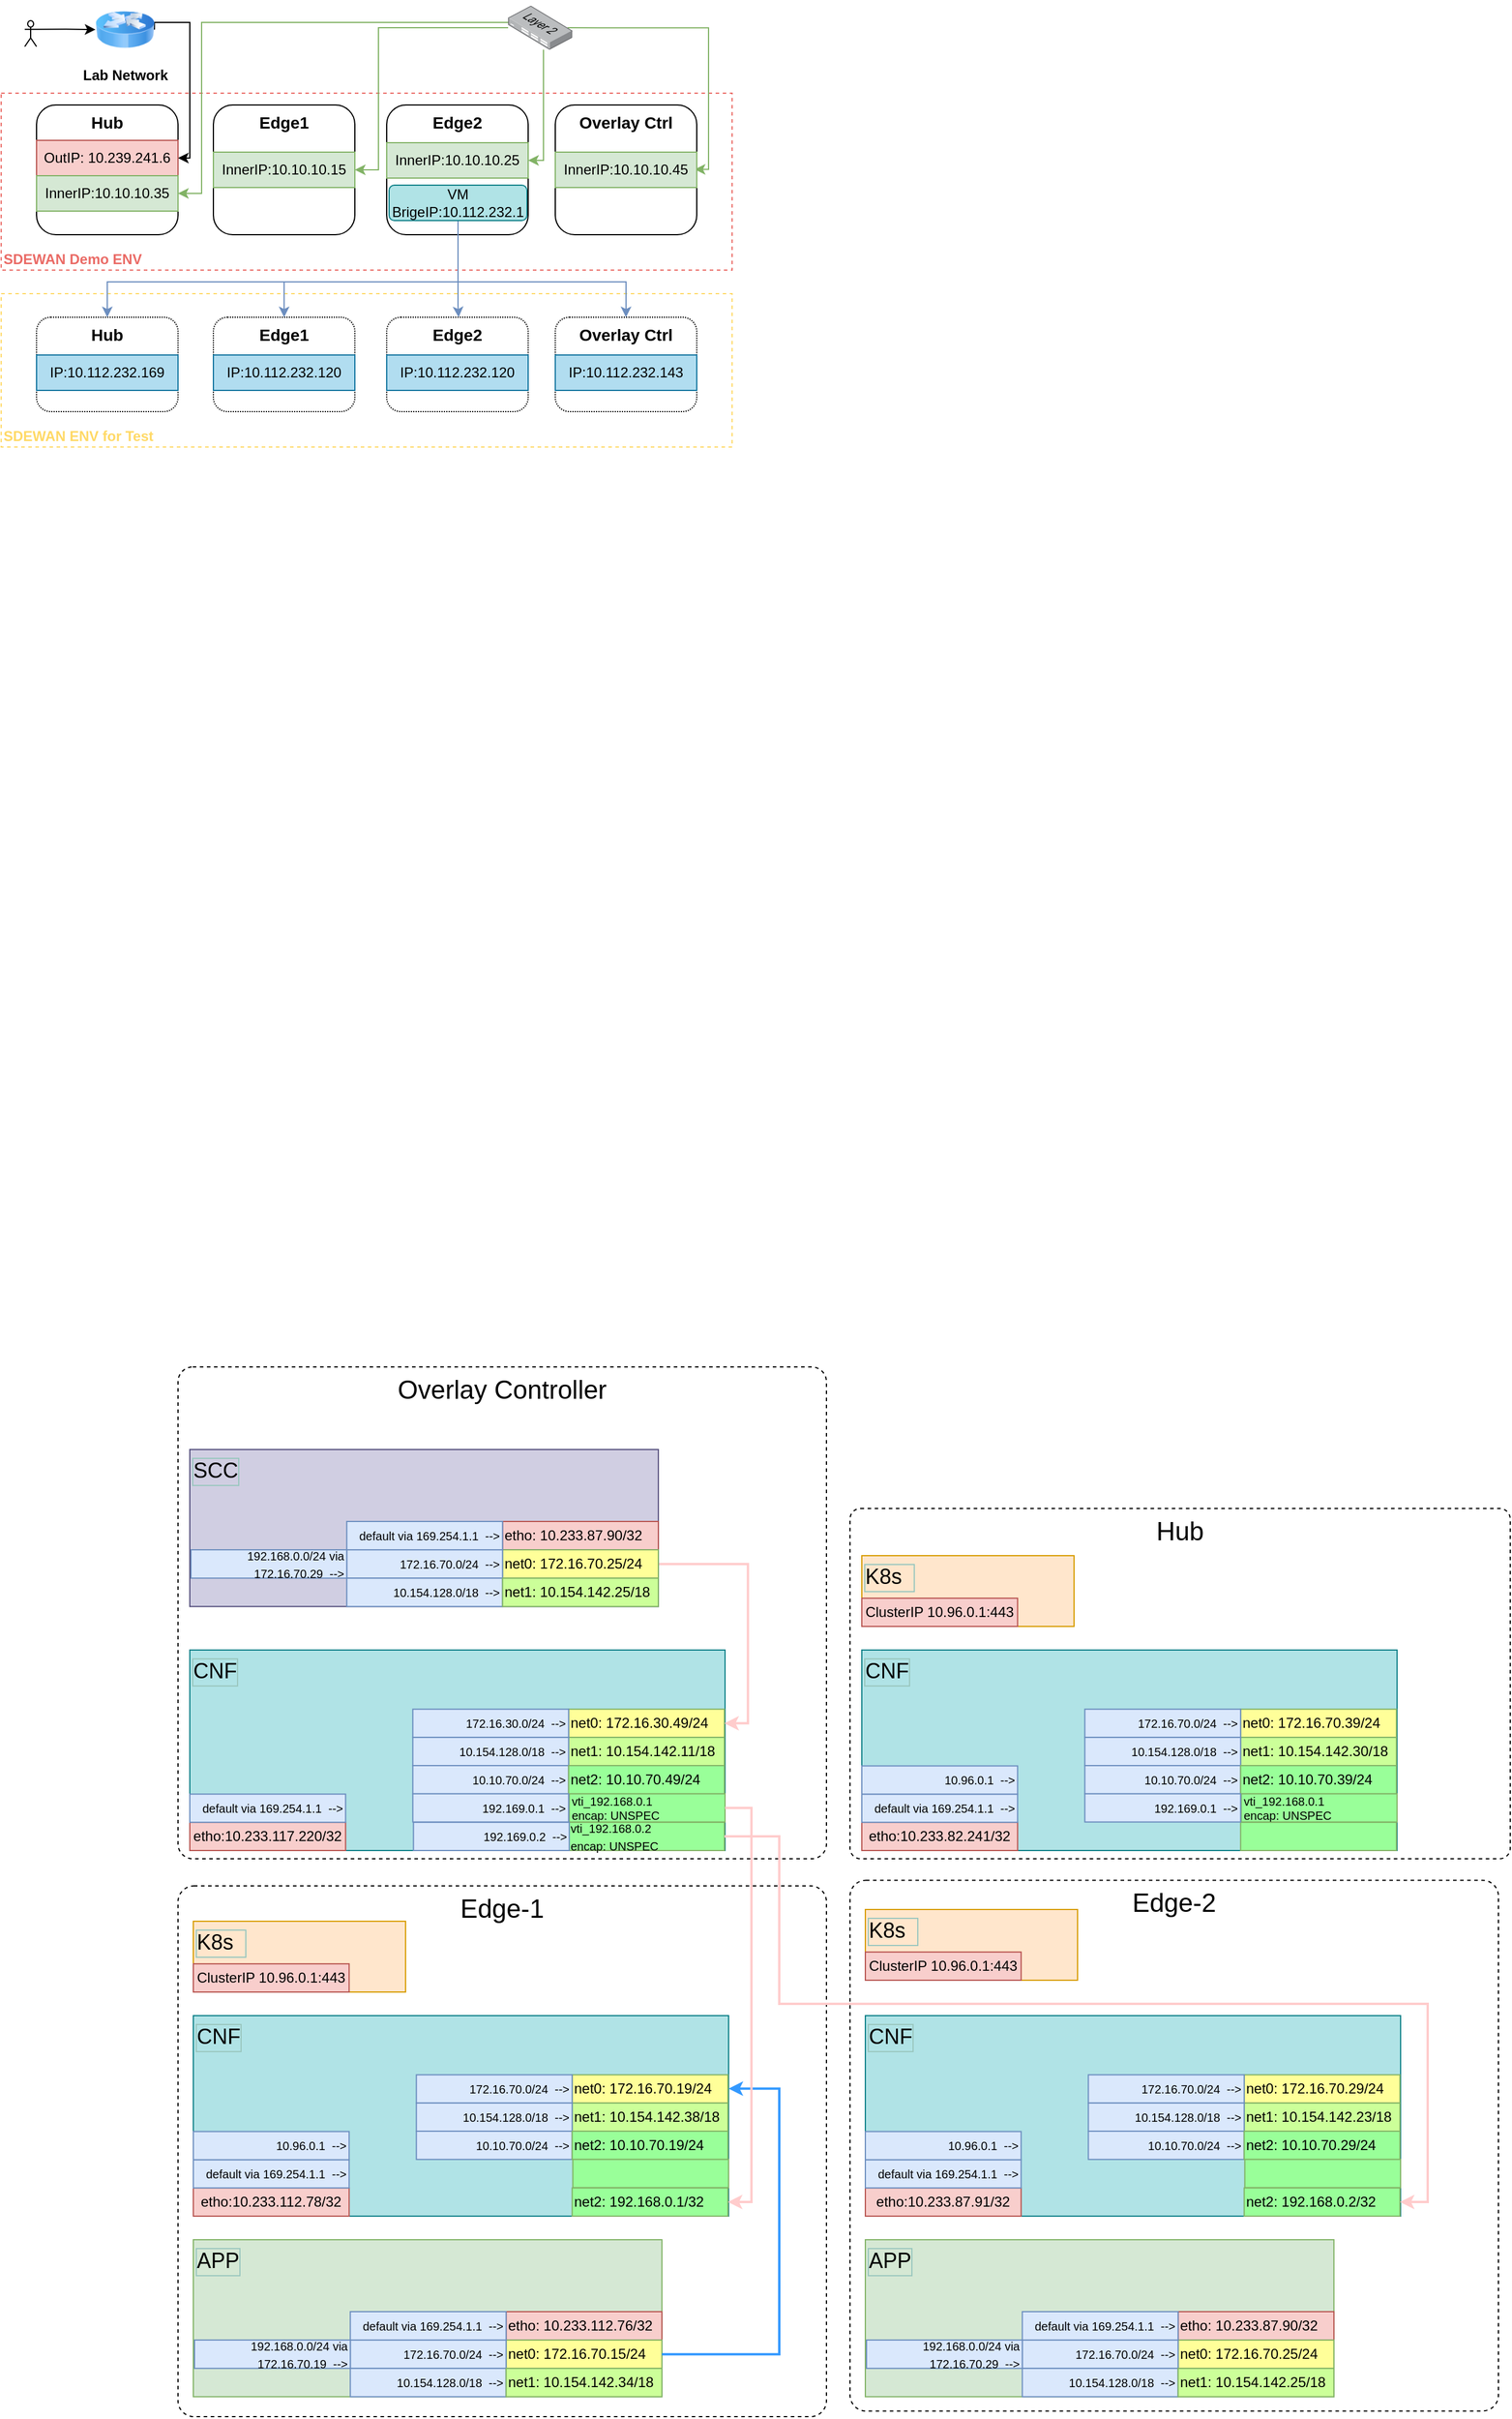 <mxfile version="15.0.6" type="github">
  <diagram id="uPRll6M5eb0Z-0uBqnHo" name="Page-1">
    <mxGraphModel dx="1730" dy="1261" grid="1" gridSize="10" guides="1" tooltips="1" connect="1" arrows="1" fold="1" page="1" pageScale="1" pageWidth="1100" pageHeight="850" math="0" shadow="0">
      <root>
        <mxCell id="0" />
        <mxCell id="1" parent="0" />
        <mxCell id="_BiiGx_ub_-qpmht187N-230" value="" style="group;" vertex="1" connectable="0" parent="1">
          <mxGeometry x="820" y="1825.22" width="550" height="450.0" as="geometry" />
        </mxCell>
        <mxCell id="_BiiGx_ub_-qpmht187N-104" value="Edge-2" style="rounded=1;whiteSpace=wrap;html=1;fontSize=22;verticalAlign=top;arcSize=3;dashed=1;container=0;" vertex="1" parent="_BiiGx_ub_-qpmht187N-230">
          <mxGeometry width="550" height="450" as="geometry" />
        </mxCell>
        <mxCell id="_BiiGx_ub_-qpmht187N-105" value="APP" style="rounded=0;whiteSpace=wrap;html=1;align=left;verticalAlign=top;labelBorderColor=#9AC7BF;fontSize=18;container=0;fillColor=#d5e8d4;strokeColor=#82b366;" vertex="1" parent="_BiiGx_ub_-qpmht187N-230">
          <mxGeometry x="13" y="304.78" width="397.43" height="133.14" as="geometry" />
        </mxCell>
        <mxCell id="_BiiGx_ub_-qpmht187N-106" value="&lt;span style=&quot;text-align: center&quot;&gt;etho: 10.233.87.90/32&lt;/span&gt;" style="rounded=0;whiteSpace=wrap;html=1;strokeColor=#b85450;container=0;fillColor=#f8cecc;align=left;" vertex="1" parent="_BiiGx_ub_-qpmht187N-230">
          <mxGeometry x="278.285" y="365.781" width="132.145" height="24.046" as="geometry" />
        </mxCell>
        <mxCell id="_BiiGx_ub_-qpmht187N-107" value="net0: 172.16.70.25/24" style="rounded=0;whiteSpace=wrap;html=1;strokeColor=#82b366;container=0;align=left;fillColor=#FFFF99;" vertex="1" parent="_BiiGx_ub_-qpmht187N-230">
          <mxGeometry x="278.285" y="389.827" width="132.145" height="24.046" as="geometry" />
        </mxCell>
        <mxCell id="_BiiGx_ub_-qpmht187N-108" value="172.16.70.0/24&amp;nbsp; --&amp;gt;" style="rounded=0;whiteSpace=wrap;html=1;fillColor=#dae8fc;strokeColor=#6c8ebf;container=0;fontSize=10;align=right;" vertex="1" parent="_BiiGx_ub_-qpmht187N-230">
          <mxGeometry x="146.141" y="389.827" width="132.145" height="24.046" as="geometry" />
        </mxCell>
        <mxCell id="_BiiGx_ub_-qpmht187N-109" value="10.154.128.0/18&amp;nbsp; --&amp;gt;" style="rounded=0;whiteSpace=wrap;html=1;fillColor=#dae8fc;strokeColor=#6c8ebf;container=0;fontSize=10;align=right;" vertex="1" parent="_BiiGx_ub_-qpmht187N-230">
          <mxGeometry x="146.141" y="413.873" width="132.145" height="24.046" as="geometry" />
        </mxCell>
        <mxCell id="_BiiGx_ub_-qpmht187N-110" value="net1: 10.154.142.25/18" style="rounded=0;whiteSpace=wrap;html=1;strokeColor=#82b366;container=0;align=left;fillColor=#CCFF99;" vertex="1" parent="_BiiGx_ub_-qpmht187N-230">
          <mxGeometry x="278.285" y="413.874" width="132.145" height="24.046" as="geometry" />
        </mxCell>
        <mxCell id="_BiiGx_ub_-qpmht187N-111" value="&lt;font style=&quot;font-size: 10px&quot;&gt;default via 169.254.1.1&amp;nbsp; --&amp;gt;&lt;/font&gt;" style="rounded=0;whiteSpace=wrap;html=1;fillColor=#dae8fc;strokeColor=#6c8ebf;container=0;align=right;" vertex="1" parent="_BiiGx_ub_-qpmht187N-230">
          <mxGeometry x="146.142" y="365.78" width="132.145" height="24.046" as="geometry" />
        </mxCell>
        <mxCell id="_BiiGx_ub_-qpmht187N-112" value="&lt;font style=&quot;font-size: 10px&quot;&gt;192.168.0.0/24 via 172.16.70.29&amp;nbsp; --&amp;gt;&lt;/font&gt;" style="rounded=0;whiteSpace=wrap;html=1;fillColor=#dae8fc;strokeColor=#6c8ebf;container=0;align=right;" vertex="1" parent="_BiiGx_ub_-qpmht187N-230">
          <mxGeometry x="14" y="389.827" width="132.145" height="24.046" as="geometry" />
        </mxCell>
        <mxCell id="_BiiGx_ub_-qpmht187N-113" value="CNF" style="rounded=0;whiteSpace=wrap;html=1;align=left;verticalAlign=top;labelBorderColor=#9AC7BF;fontSize=18;container=0;fillColor=#b0e3e6;strokeColor=#0e8088;" vertex="1" parent="_BiiGx_ub_-qpmht187N-230">
          <mxGeometry x="13" y="114.78" width="454" height="169.999" as="geometry" />
        </mxCell>
        <mxCell id="_BiiGx_ub_-qpmht187N-114" value="&lt;span&gt;etho:10.233.87.91/32&lt;br&gt;&lt;/span&gt;" style="rounded=0;whiteSpace=wrap;html=1;fillColor=#f8cecc;strokeColor=#b85450;container=0;" vertex="1" parent="_BiiGx_ub_-qpmht187N-230">
          <mxGeometry x="13.001" y="260.868" width="132.143" height="23.911" as="geometry" />
        </mxCell>
        <mxCell id="_BiiGx_ub_-qpmht187N-115" value="net0: 172.16.70.29/24" style="rounded=0;whiteSpace=wrap;html=1;strokeColor=#82b366;container=0;align=left;fillColor=#FFFF99;" vertex="1" parent="_BiiGx_ub_-qpmht187N-230">
          <mxGeometry x="334.313" y="164.954" width="132.143" height="23.911" as="geometry" />
        </mxCell>
        <mxCell id="_BiiGx_ub_-qpmht187N-116" value="net1: 10.154.142.23/18" style="rounded=0;whiteSpace=wrap;html=1;strokeColor=#82b366;container=0;fillColor=#CCFF99;align=left;" vertex="1" parent="_BiiGx_ub_-qpmht187N-230">
          <mxGeometry x="334.313" y="188.865" width="132.143" height="23.911" as="geometry" />
        </mxCell>
        <mxCell id="_BiiGx_ub_-qpmht187N-117" value="172.16.70.0/24&amp;nbsp; --&amp;gt;" style="rounded=0;whiteSpace=wrap;html=1;fillColor=#dae8fc;strokeColor=#6c8ebf;container=0;fontSize=10;align=right;" vertex="1" parent="_BiiGx_ub_-qpmht187N-230">
          <mxGeometry x="202.17" y="164.954" width="132.143" height="23.911" as="geometry" />
        </mxCell>
        <mxCell id="_BiiGx_ub_-qpmht187N-118" value="10.154.128.0/18&amp;nbsp; --&amp;gt;" style="rounded=0;whiteSpace=wrap;html=1;fillColor=#dae8fc;strokeColor=#6c8ebf;container=0;fontSize=10;align=right;" vertex="1" parent="_BiiGx_ub_-qpmht187N-230">
          <mxGeometry x="202.17" y="188.865" width="132.143" height="23.911" as="geometry" />
        </mxCell>
        <mxCell id="_BiiGx_ub_-qpmht187N-119" value="10.10.70.0/24&amp;nbsp; --&amp;gt;" style="rounded=0;whiteSpace=wrap;html=1;fillColor=#dae8fc;strokeColor=#6c8ebf;container=0;fontSize=10;align=right;" vertex="1" parent="_BiiGx_ub_-qpmht187N-230">
          <mxGeometry x="202.17" y="212.776" width="132.143" height="23.911" as="geometry" />
        </mxCell>
        <mxCell id="_BiiGx_ub_-qpmht187N-120" value="&lt;font style=&quot;font-size: 10px&quot;&gt;default via 169.254.1.1&amp;nbsp; --&amp;gt;&lt;/font&gt;" style="rounded=0;whiteSpace=wrap;html=1;fillColor=#dae8fc;strokeColor=#6c8ebf;container=0;align=right;" vertex="1" parent="_BiiGx_ub_-qpmht187N-230">
          <mxGeometry x="13.001" y="236.957" width="132.143" height="23.911" as="geometry" />
        </mxCell>
        <mxCell id="_BiiGx_ub_-qpmht187N-121" value="net2: 10.10.70.29/24" style="rounded=0;whiteSpace=wrap;html=1;strokeColor=#82b366;container=0;align=left;fillColor=#99FF99;" vertex="1" parent="_BiiGx_ub_-qpmht187N-230">
          <mxGeometry x="334.313" y="212.777" width="132.143" height="23.911" as="geometry" />
        </mxCell>
        <mxCell id="_BiiGx_ub_-qpmht187N-122" value="" style="rounded=0;whiteSpace=wrap;html=1;strokeColor=#82b366;container=0;align=left;fillColor=#99FF99;" vertex="1" parent="_BiiGx_ub_-qpmht187N-230">
          <mxGeometry x="334.853" y="236.689" width="132.143" height="23.911" as="geometry" />
        </mxCell>
        <mxCell id="_BiiGx_ub_-qpmht187N-123" value="net2: 192.168.0.2/32" style="rounded=0;whiteSpace=wrap;html=1;strokeColor=#82b366;container=0;align=left;fillColor=#99FF99;" vertex="1" parent="_BiiGx_ub_-qpmht187N-230">
          <mxGeometry x="334.313" y="260.869" width="132.143" height="23.911" as="geometry" />
        </mxCell>
        <mxCell id="_BiiGx_ub_-qpmht187N-124" value="&lt;font style=&quot;font-size: 10px&quot;&gt;&amp;nbsp; 10.96.0.1&amp;nbsp; --&amp;gt;&lt;/font&gt;" style="rounded=0;whiteSpace=wrap;html=1;fillColor=#dae8fc;strokeColor=#6c8ebf;container=0;align=right;" vertex="1" parent="_BiiGx_ub_-qpmht187N-230">
          <mxGeometry x="13.001" y="213.046" width="132.143" height="23.911" as="geometry" />
        </mxCell>
        <mxCell id="_BiiGx_ub_-qpmht187N-240" value="" style="group" vertex="1" connectable="0" parent="_BiiGx_ub_-qpmht187N-230">
          <mxGeometry x="13" y="24.78" width="180" height="60" as="geometry" />
        </mxCell>
        <mxCell id="_BiiGx_ub_-qpmht187N-241" value="K8s&amp;nbsp;&amp;nbsp;" style="rounded=0;whiteSpace=wrap;html=1;align=left;verticalAlign=top;labelBorderColor=#9AC7BF;fontSize=18;container=0;fillColor=#ffe6cc;strokeColor=#d79b00;" vertex="1" parent="_BiiGx_ub_-qpmht187N-240">
          <mxGeometry width="180" height="60" as="geometry" />
        </mxCell>
        <mxCell id="_BiiGx_ub_-qpmht187N-242" value="ClusterIP 10.96.0.1:443" style="rounded=0;whiteSpace=wrap;html=1;fillColor=#f8cecc;strokeColor=#b85450;container=0;" vertex="1" parent="_BiiGx_ub_-qpmht187N-240">
          <mxGeometry x="0.001" y="36.088" width="132.143" height="23.911" as="geometry" />
        </mxCell>
        <mxCell id="_BiiGx_ub_-qpmht187N-175" value="" style="group;fillColor=#ffffff;" vertex="1" connectable="0" parent="1">
          <mxGeometry x="250" y="1830" width="550" height="450" as="geometry" />
        </mxCell>
        <mxCell id="3yVlGVuV2btpdbxURkGZ-30" value="Edge-1" style="rounded=1;whiteSpace=wrap;html=1;fontSize=22;verticalAlign=top;arcSize=3;dashed=1;container=0;fillColor=none;" parent="_BiiGx_ub_-qpmht187N-175" vertex="1">
          <mxGeometry width="550" height="450" as="geometry" />
        </mxCell>
        <mxCell id="_BiiGx_ub_-qpmht187N-173" value="" style="group" vertex="1" connectable="0" parent="_BiiGx_ub_-qpmht187N-175">
          <mxGeometry x="13" y="300" width="397.43" height="133.14" as="geometry" />
        </mxCell>
        <mxCell id="_BiiGx_ub_-qpmht187N-39" value="APP" style="rounded=0;whiteSpace=wrap;html=1;align=left;verticalAlign=top;labelBorderColor=#9AC7BF;fontSize=18;container=0;fillColor=#d5e8d4;strokeColor=#82b366;" vertex="1" parent="_BiiGx_ub_-qpmht187N-173">
          <mxGeometry width="397.43" height="133.14" as="geometry" />
        </mxCell>
        <mxCell id="_BiiGx_ub_-qpmht187N-41" value="&lt;span style=&quot;text-align: center&quot;&gt;etho: 10.233.112.76/32&lt;/span&gt;" style="rounded=0;whiteSpace=wrap;html=1;strokeColor=#b85450;container=0;fillColor=#f8cecc;align=left;" vertex="1" parent="_BiiGx_ub_-qpmht187N-173">
          <mxGeometry x="265.285" y="61.001" width="132.145" height="24.046" as="geometry" />
        </mxCell>
        <mxCell id="_BiiGx_ub_-qpmht187N-42" value="net0: 172.16.70.15/24" style="rounded=0;whiteSpace=wrap;html=1;strokeColor=#82b366;container=0;align=left;fillColor=#FFFF99;" vertex="1" parent="_BiiGx_ub_-qpmht187N-173">
          <mxGeometry x="265.285" y="85.047" width="132.145" height="24.046" as="geometry" />
        </mxCell>
        <mxCell id="_BiiGx_ub_-qpmht187N-44" value="172.16.70.0/24&amp;nbsp; --&amp;gt;" style="rounded=0;whiteSpace=wrap;html=1;fillColor=#dae8fc;strokeColor=#6c8ebf;container=0;fontSize=10;align=right;" vertex="1" parent="_BiiGx_ub_-qpmht187N-173">
          <mxGeometry x="133.141" y="85.047" width="132.145" height="24.046" as="geometry" />
        </mxCell>
        <mxCell id="_BiiGx_ub_-qpmht187N-45" value="10.154.128.0/18&amp;nbsp; --&amp;gt;" style="rounded=0;whiteSpace=wrap;html=1;fillColor=#dae8fc;strokeColor=#6c8ebf;container=0;fontSize=10;align=right;" vertex="1" parent="_BiiGx_ub_-qpmht187N-173">
          <mxGeometry x="133.141" y="109.093" width="132.145" height="24.046" as="geometry" />
        </mxCell>
        <mxCell id="_BiiGx_ub_-qpmht187N-49" value="net1: 10.154.142.34/18" style="rounded=0;whiteSpace=wrap;html=1;strokeColor=#82b366;container=0;align=left;fillColor=#CCFF99;" vertex="1" parent="_BiiGx_ub_-qpmht187N-173">
          <mxGeometry x="265.285" y="109.094" width="132.145" height="24.046" as="geometry" />
        </mxCell>
        <mxCell id="_BiiGx_ub_-qpmht187N-55" value="&lt;font style=&quot;font-size: 10px&quot;&gt;default via 169.254.1.1&amp;nbsp; --&amp;gt;&lt;/font&gt;" style="rounded=0;whiteSpace=wrap;html=1;fillColor=#dae8fc;strokeColor=#6c8ebf;container=0;align=right;" vertex="1" parent="_BiiGx_ub_-qpmht187N-173">
          <mxGeometry x="133.142" y="61" width="132.145" height="24.046" as="geometry" />
        </mxCell>
        <mxCell id="_BiiGx_ub_-qpmht187N-59" value="&lt;font style=&quot;font-size: 10px&quot;&gt;192.168.0.0/24 via 172.16.70.19&amp;nbsp; --&amp;gt;&lt;/font&gt;" style="rounded=0;whiteSpace=wrap;html=1;fillColor=#dae8fc;strokeColor=#6c8ebf;container=0;align=right;" vertex="1" parent="_BiiGx_ub_-qpmht187N-173">
          <mxGeometry x="1" y="85.047" width="132.145" height="24.046" as="geometry" />
        </mxCell>
        <mxCell id="_BiiGx_ub_-qpmht187N-193" value="" style="group;fillColor=#b0e3e6;strokeColor=#0e8088;" vertex="1" connectable="0" parent="_BiiGx_ub_-qpmht187N-175">
          <mxGeometry x="13" y="110" width="454" height="170.0" as="geometry" />
        </mxCell>
        <mxCell id="3yVlGVuV2btpdbxURkGZ-4" value="CNF" style="rounded=0;whiteSpace=wrap;html=1;align=left;verticalAlign=top;labelBorderColor=#9AC7BF;fontSize=18;container=0;fillColor=#b0e3e6;strokeColor=#0e8088;" parent="_BiiGx_ub_-qpmht187N-193" vertex="1">
          <mxGeometry width="454" height="169.999" as="geometry" />
        </mxCell>
        <mxCell id="3yVlGVuV2btpdbxURkGZ-2" value="&lt;span&gt;etho:10.233.112.78/32&lt;br&gt;&lt;/span&gt;" style="rounded=0;whiteSpace=wrap;html=1;fillColor=#f8cecc;strokeColor=#b85450;container=0;" parent="_BiiGx_ub_-qpmht187N-193" vertex="1">
          <mxGeometry x="0.001" y="146.088" width="132.143" height="23.911" as="geometry" />
        </mxCell>
        <mxCell id="3yVlGVuV2btpdbxURkGZ-3" value="net0: 172.16.70.19/24" style="rounded=0;whiteSpace=wrap;html=1;strokeColor=#82b366;container=0;align=left;fillColor=#FFFF99;" parent="_BiiGx_ub_-qpmht187N-193" vertex="1">
          <mxGeometry x="321.313" y="50.174" width="132.143" height="23.911" as="geometry" />
        </mxCell>
        <mxCell id="3yVlGVuV2btpdbxURkGZ-5" value="net1: 10.154.142.38/18" style="rounded=0;whiteSpace=wrap;html=1;strokeColor=#82b366;container=0;fillColor=#CCFF99;align=left;" parent="_BiiGx_ub_-qpmht187N-193" vertex="1">
          <mxGeometry x="321.313" y="74.085" width="132.143" height="23.911" as="geometry" />
        </mxCell>
        <mxCell id="3yVlGVuV2btpdbxURkGZ-8" value="172.16.70.0/24&amp;nbsp; --&amp;gt;" style="rounded=0;whiteSpace=wrap;html=1;fillColor=#dae8fc;strokeColor=#6c8ebf;container=0;fontSize=10;align=right;" parent="_BiiGx_ub_-qpmht187N-193" vertex="1">
          <mxGeometry x="189.17" y="50.174" width="132.143" height="23.911" as="geometry" />
        </mxCell>
        <mxCell id="3yVlGVuV2btpdbxURkGZ-9" value="10.154.128.0/18&amp;nbsp; --&amp;gt;" style="rounded=0;whiteSpace=wrap;html=1;fillColor=#dae8fc;strokeColor=#6c8ebf;container=0;fontSize=10;align=right;" parent="_BiiGx_ub_-qpmht187N-193" vertex="1">
          <mxGeometry x="189.17" y="74.085" width="132.143" height="23.911" as="geometry" />
        </mxCell>
        <mxCell id="3yVlGVuV2btpdbxURkGZ-10" value="10.10.70.0/24&amp;nbsp; --&amp;gt;" style="rounded=0;whiteSpace=wrap;html=1;fillColor=#dae8fc;strokeColor=#6c8ebf;container=0;fontSize=10;align=right;" parent="_BiiGx_ub_-qpmht187N-193" vertex="1">
          <mxGeometry x="189.17" y="97.996" width="132.143" height="23.911" as="geometry" />
        </mxCell>
        <mxCell id="3yVlGVuV2btpdbxURkGZ-21" value="&lt;font style=&quot;font-size: 10px&quot;&gt;default via 169.254.1.1&amp;nbsp; --&amp;gt;&lt;/font&gt;" style="rounded=0;whiteSpace=wrap;html=1;fillColor=#dae8fc;strokeColor=#6c8ebf;container=0;align=right;" parent="_BiiGx_ub_-qpmht187N-193" vertex="1">
          <mxGeometry x="0.001" y="122.177" width="132.143" height="23.911" as="geometry" />
        </mxCell>
        <mxCell id="_BiiGx_ub_-qpmht187N-15" value="net2: 10.10.70.19/24" style="rounded=0;whiteSpace=wrap;html=1;strokeColor=#82b366;container=0;align=left;fillColor=#99FF99;" vertex="1" parent="_BiiGx_ub_-qpmht187N-193">
          <mxGeometry x="321.313" y="97.997" width="132.143" height="23.911" as="geometry" />
        </mxCell>
        <mxCell id="_BiiGx_ub_-qpmht187N-16" value="" style="rounded=0;whiteSpace=wrap;html=1;strokeColor=#82b366;container=0;align=left;fillColor=#99FF99;" vertex="1" parent="_BiiGx_ub_-qpmht187N-193">
          <mxGeometry x="321.853" y="121.909" width="132.143" height="23.911" as="geometry" />
        </mxCell>
        <mxCell id="_BiiGx_ub_-qpmht187N-17" value="net2: 192.168.0.1/32" style="rounded=0;whiteSpace=wrap;html=1;strokeColor=#82b366;container=0;align=left;fillColor=#99FF99;" vertex="1" parent="_BiiGx_ub_-qpmht187N-193">
          <mxGeometry x="321.313" y="146.089" width="132.143" height="23.911" as="geometry" />
        </mxCell>
        <mxCell id="_BiiGx_ub_-qpmht187N-36" value="&lt;font style=&quot;font-size: 10px&quot;&gt;&amp;nbsp; 10.96.0.1&amp;nbsp; --&amp;gt;&lt;/font&gt;" style="rounded=0;whiteSpace=wrap;html=1;fillColor=#dae8fc;strokeColor=#6c8ebf;container=0;align=right;" vertex="1" parent="_BiiGx_ub_-qpmht187N-193">
          <mxGeometry x="0.001" y="98.266" width="132.143" height="23.911" as="geometry" />
        </mxCell>
        <mxCell id="_BiiGx_ub_-qpmht187N-226" style="edgeStyle=orthogonalEdgeStyle;rounded=0;orthogonalLoop=1;jettySize=auto;html=1;exitX=1;exitY=0.5;exitDx=0;exitDy=0;entryX=1;entryY=0.364;entryDx=0;entryDy=0;entryPerimeter=0;fontSize=10;fontColor=#67AB9F;strokeColor=#3399FF;strokeWidth=2;" edge="1" parent="_BiiGx_ub_-qpmht187N-175" source="_BiiGx_ub_-qpmht187N-42" target="3yVlGVuV2btpdbxURkGZ-4">
          <mxGeometry relative="1" as="geometry">
            <Array as="points">
              <mxPoint x="510" y="397" />
              <mxPoint x="510" y="172" />
            </Array>
          </mxGeometry>
        </mxCell>
        <mxCell id="_BiiGx_ub_-qpmht187N-237" value="" style="group" vertex="1" connectable="0" parent="_BiiGx_ub_-qpmht187N-175">
          <mxGeometry x="13" y="30" width="180" height="60" as="geometry" />
        </mxCell>
        <mxCell id="_BiiGx_ub_-qpmht187N-238" value="K8s&amp;nbsp;&amp;nbsp;" style="rounded=0;whiteSpace=wrap;html=1;align=left;verticalAlign=top;labelBorderColor=#9AC7BF;fontSize=18;container=0;fillColor=#ffe6cc;strokeColor=#d79b00;" vertex="1" parent="_BiiGx_ub_-qpmht187N-237">
          <mxGeometry width="180" height="60" as="geometry" />
        </mxCell>
        <mxCell id="_BiiGx_ub_-qpmht187N-239" value="ClusterIP 10.96.0.1:443" style="rounded=0;whiteSpace=wrap;html=1;fillColor=#f8cecc;strokeColor=#b85450;container=0;" vertex="1" parent="_BiiGx_ub_-qpmht187N-237">
          <mxGeometry x="0.001" y="36.088" width="132.143" height="23.911" as="geometry" />
        </mxCell>
        <mxCell id="3yVlGVuV2btpdbxURkGZ-27" value="&lt;font color=&quot;#000000&quot;&gt;Hub&lt;/font&gt;" style="rounded=1;whiteSpace=wrap;html=1;fontSize=22;verticalAlign=top;arcSize=3;dashed=1;container=0;fontColor=#67AB9F;" parent="1" vertex="1">
          <mxGeometry x="820" y="1510" width="560" height="297" as="geometry" />
        </mxCell>
        <mxCell id="_BiiGx_ub_-qpmht187N-244" value="" style="group" vertex="1" connectable="0" parent="1">
          <mxGeometry x="250" y="1390" width="550" height="417" as="geometry" />
        </mxCell>
        <mxCell id="_BiiGx_ub_-qpmht187N-147" value="Overlay Controller" style="rounded=1;whiteSpace=wrap;html=1;fontSize=22;verticalAlign=top;arcSize=3;dashed=1;container=0;" vertex="1" parent="_BiiGx_ub_-qpmht187N-244">
          <mxGeometry width="550" height="417" as="geometry" />
        </mxCell>
        <mxCell id="_BiiGx_ub_-qpmht187N-148" value="CNF" style="rounded=0;whiteSpace=wrap;html=1;align=left;verticalAlign=top;labelBorderColor=#9AC7BF;fontSize=18;container=0;fillColor=#b0e3e6;strokeColor=#0e8088;" vertex="1" parent="_BiiGx_ub_-qpmht187N-244">
          <mxGeometry x="10" y="240" width="454" height="169.999" as="geometry" />
        </mxCell>
        <mxCell id="_BiiGx_ub_-qpmht187N-149" value="&lt;span&gt;etho:10.233.117.220/32&lt;br&gt;&lt;/span&gt;" style="rounded=0;whiteSpace=wrap;html=1;fillColor=#f8cecc;strokeColor=#b85450;container=0;" vertex="1" parent="_BiiGx_ub_-qpmht187N-244">
          <mxGeometry x="10.001" y="386.088" width="132.143" height="23.911" as="geometry" />
        </mxCell>
        <mxCell id="_BiiGx_ub_-qpmht187N-150" value="net0: 172.16.30.49/24" style="rounded=0;whiteSpace=wrap;html=1;strokeColor=#82b366;container=0;align=left;fillColor=#FFFF99;" vertex="1" parent="_BiiGx_ub_-qpmht187N-244">
          <mxGeometry x="331.313" y="290.174" width="132.143" height="23.911" as="geometry" />
        </mxCell>
        <mxCell id="_BiiGx_ub_-qpmht187N-151" value="net1: 10.154.142.11/18" style="rounded=0;whiteSpace=wrap;html=1;strokeColor=#82b366;container=0;fillColor=#CCFF99;align=left;" vertex="1" parent="_BiiGx_ub_-qpmht187N-244">
          <mxGeometry x="331.313" y="314.085" width="132.143" height="23.911" as="geometry" />
        </mxCell>
        <mxCell id="_BiiGx_ub_-qpmht187N-152" value="172.16.30.0/24&amp;nbsp; --&amp;gt;" style="rounded=0;whiteSpace=wrap;html=1;fillColor=#dae8fc;strokeColor=#6c8ebf;container=0;fontSize=10;align=right;" vertex="1" parent="_BiiGx_ub_-qpmht187N-244">
          <mxGeometry x="199.17" y="290.174" width="132.143" height="23.911" as="geometry" />
        </mxCell>
        <mxCell id="_BiiGx_ub_-qpmht187N-153" value="10.154.128.0/18&amp;nbsp; --&amp;gt;" style="rounded=0;whiteSpace=wrap;html=1;fillColor=#dae8fc;strokeColor=#6c8ebf;container=0;fontSize=10;align=right;" vertex="1" parent="_BiiGx_ub_-qpmht187N-244">
          <mxGeometry x="199.17" y="314.085" width="132.143" height="23.911" as="geometry" />
        </mxCell>
        <mxCell id="_BiiGx_ub_-qpmht187N-154" value="10.10.70.0/24&amp;nbsp; --&amp;gt;" style="rounded=0;whiteSpace=wrap;html=1;fillColor=#dae8fc;strokeColor=#6c8ebf;container=0;fontSize=10;align=right;" vertex="1" parent="_BiiGx_ub_-qpmht187N-244">
          <mxGeometry x="199.17" y="337.996" width="132.143" height="23.911" as="geometry" />
        </mxCell>
        <mxCell id="_BiiGx_ub_-qpmht187N-155" value="&lt;font style=&quot;font-size: 10px&quot;&gt;default via 169.254.1.1&amp;nbsp; --&amp;gt;&lt;/font&gt;" style="rounded=0;whiteSpace=wrap;html=1;fillColor=#dae8fc;strokeColor=#6c8ebf;container=0;align=right;" vertex="1" parent="_BiiGx_ub_-qpmht187N-244">
          <mxGeometry x="10.001" y="362.177" width="132.143" height="23.911" as="geometry" />
        </mxCell>
        <mxCell id="_BiiGx_ub_-qpmht187N-156" value="net2: 10.10.70.49/24" style="rounded=0;whiteSpace=wrap;html=1;strokeColor=#82b366;container=0;align=left;fillColor=#99FF99;" vertex="1" parent="_BiiGx_ub_-qpmht187N-244">
          <mxGeometry x="331.313" y="337.997" width="132.143" height="23.911" as="geometry" />
        </mxCell>
        <mxCell id="_BiiGx_ub_-qpmht187N-157" value="&lt;span&gt;vti_192.168.0.1&lt;/span&gt;&lt;br&gt;&lt;span&gt;encap: UNSPEC&lt;/span&gt;" style="rounded=0;whiteSpace=wrap;html=1;strokeColor=#82b366;container=0;align=left;fillColor=#99FF99;fontSize=10;" vertex="1" parent="_BiiGx_ub_-qpmht187N-244">
          <mxGeometry x="331.853" y="361.909" width="132.143" height="23.911" as="geometry" />
        </mxCell>
        <mxCell id="_BiiGx_ub_-qpmht187N-158" value="&lt;span style=&quot;font-size: 10px&quot;&gt;vti_192.168.0.2&lt;br&gt;&lt;/span&gt;&lt;span style=&quot;font-size: 10px&quot;&gt;encap: UNSPEC&lt;/span&gt;" style="rounded=0;whiteSpace=wrap;html=1;strokeColor=#82b366;container=0;align=left;fillColor=#99FF99;" vertex="1" parent="_BiiGx_ub_-qpmht187N-244">
          <mxGeometry x="331.313" y="386.089" width="132.143" height="23.911" as="geometry" />
        </mxCell>
        <mxCell id="_BiiGx_ub_-qpmht187N-160" value="192.169.0.1&amp;nbsp; --&amp;gt;" style="rounded=0;whiteSpace=wrap;html=1;fillColor=#dae8fc;strokeColor=#6c8ebf;container=0;fontSize=10;align=right;" vertex="1" parent="_BiiGx_ub_-qpmht187N-244">
          <mxGeometry x="199.17" y="361.906" width="132.143" height="23.911" as="geometry" />
        </mxCell>
        <mxCell id="_BiiGx_ub_-qpmht187N-172" value="192.169.0.2&amp;nbsp; --&amp;gt;" style="rounded=0;whiteSpace=wrap;html=1;fillColor=#dae8fc;strokeColor=#6c8ebf;container=0;fontSize=10;align=right;" vertex="1" parent="_BiiGx_ub_-qpmht187N-244">
          <mxGeometry x="199.71" y="386.086" width="132.143" height="23.911" as="geometry" />
        </mxCell>
        <mxCell id="_BiiGx_ub_-qpmht187N-227" style="edgeStyle=orthogonalEdgeStyle;rounded=0;orthogonalLoop=1;jettySize=auto;html=1;exitX=1;exitY=0.5;exitDx=0;exitDy=0;entryX=1;entryY=0.5;entryDx=0;entryDy=0;fontSize=10;fontColor=#67AB9F;strokeColor=#FFCCCC;strokeWidth=2;" edge="1" parent="_BiiGx_ub_-qpmht187N-244" source="_BiiGx_ub_-qpmht187N-166" target="_BiiGx_ub_-qpmht187N-150">
          <mxGeometry as="geometry" />
        </mxCell>
        <mxCell id="_BiiGx_ub_-qpmht187N-164" value="SCC" style="rounded=0;whiteSpace=wrap;html=1;align=left;verticalAlign=top;labelBorderColor=#9AC7BF;fontSize=18;container=0;fillColor=#d0cee2;strokeColor=#56517e;" vertex="1" parent="_BiiGx_ub_-qpmht187N-244">
          <mxGeometry x="10" y="70" width="397.43" height="133.14" as="geometry" />
        </mxCell>
        <mxCell id="_BiiGx_ub_-qpmht187N-165" value="&lt;span style=&quot;text-align: center&quot;&gt;etho: 10.233.87.90/32&lt;/span&gt;" style="rounded=0;whiteSpace=wrap;html=1;strokeColor=#b85450;container=0;fillColor=#f8cecc;align=left;" vertex="1" parent="_BiiGx_ub_-qpmht187N-244">
          <mxGeometry x="275.285" y="131.001" width="132.145" height="24.046" as="geometry" />
        </mxCell>
        <mxCell id="_BiiGx_ub_-qpmht187N-166" value="net0: 172.16.70.25/24" style="rounded=0;whiteSpace=wrap;html=1;strokeColor=#82b366;container=0;align=left;fillColor=#FFFF99;" vertex="1" parent="_BiiGx_ub_-qpmht187N-244">
          <mxGeometry x="275.285" y="155.047" width="132.145" height="24.046" as="geometry" />
        </mxCell>
        <mxCell id="_BiiGx_ub_-qpmht187N-167" value="172.16.70.0/24&amp;nbsp; --&amp;gt;" style="rounded=0;whiteSpace=wrap;html=1;fillColor=#dae8fc;strokeColor=#6c8ebf;container=0;fontSize=10;align=right;" vertex="1" parent="_BiiGx_ub_-qpmht187N-244">
          <mxGeometry x="143.141" y="155.047" width="132.145" height="24.046" as="geometry" />
        </mxCell>
        <mxCell id="_BiiGx_ub_-qpmht187N-168" value="10.154.128.0/18&amp;nbsp; --&amp;gt;" style="rounded=0;whiteSpace=wrap;html=1;fillColor=#dae8fc;strokeColor=#6c8ebf;container=0;fontSize=10;align=right;" vertex="1" parent="_BiiGx_ub_-qpmht187N-244">
          <mxGeometry x="143.141" y="179.093" width="132.145" height="24.046" as="geometry" />
        </mxCell>
        <mxCell id="_BiiGx_ub_-qpmht187N-169" value="net1: 10.154.142.25/18" style="rounded=0;whiteSpace=wrap;html=1;strokeColor=#82b366;container=0;align=left;fillColor=#CCFF99;" vertex="1" parent="_BiiGx_ub_-qpmht187N-244">
          <mxGeometry x="275.285" y="179.094" width="132.145" height="24.046" as="geometry" />
        </mxCell>
        <mxCell id="_BiiGx_ub_-qpmht187N-170" value="&lt;font style=&quot;font-size: 10px&quot;&gt;default via 169.254.1.1&amp;nbsp; --&amp;gt;&lt;/font&gt;" style="rounded=0;whiteSpace=wrap;html=1;fillColor=#dae8fc;strokeColor=#6c8ebf;container=0;align=right;" vertex="1" parent="_BiiGx_ub_-qpmht187N-244">
          <mxGeometry x="143.142" y="131" width="132.145" height="24.046" as="geometry" />
        </mxCell>
        <mxCell id="_BiiGx_ub_-qpmht187N-171" value="&lt;font style=&quot;font-size: 10px&quot;&gt;192.168.0.0/24 via 172.16.70.29&amp;nbsp; --&amp;gt;&lt;/font&gt;" style="rounded=0;whiteSpace=wrap;html=1;fillColor=#dae8fc;strokeColor=#6c8ebf;container=0;align=right;" vertex="1" parent="_BiiGx_ub_-qpmht187N-244">
          <mxGeometry x="11" y="155.047" width="132.145" height="24.046" as="geometry" />
        </mxCell>
        <mxCell id="7EhR9RoNfgnr2oAYTbMp-80" value="SDEWAN ENV for Test" style="rounded=0;whiteSpace=wrap;html=1;verticalAlign=bottom;dashed=1;align=left;labelBorderColor=none;fontStyle=1;strokeColor=#FFD966;fontColor=#FFD966;" parent="1" vertex="1">
          <mxGeometry x="100" y="480" width="620" height="130" as="geometry" />
        </mxCell>
        <mxCell id="7EhR9RoNfgnr2oAYTbMp-63" value="SDEWAN Demo ENV" style="rounded=0;whiteSpace=wrap;html=1;verticalAlign=bottom;dashed=1;align=left;labelBorderColor=none;fontStyle=1;fontColor=#EA6B66;strokeColor=#EA6B66;" parent="1" vertex="1">
          <mxGeometry x="100" y="310" width="620" height="150" as="geometry" />
        </mxCell>
        <mxCell id="7EhR9RoNfgnr2oAYTbMp-49" style="edgeStyle=orthogonalEdgeStyle;rounded=0;orthogonalLoop=1;jettySize=auto;html=1;entryX=1;entryY=0.5;entryDx=0;entryDy=0;fillColor=#d5e8d4;strokeColor=#82b366;" parent="1" source="7EhR9RoNfgnr2oAYTbMp-2" target="7EhR9RoNfgnr2oAYTbMp-15" edge="1">
          <mxGeometry relative="1" as="geometry">
            <Array as="points">
              <mxPoint x="270" y="250" />
              <mxPoint x="270" y="395" />
            </Array>
          </mxGeometry>
        </mxCell>
        <mxCell id="7EhR9RoNfgnr2oAYTbMp-58" style="edgeStyle=orthogonalEdgeStyle;rounded=0;orthogonalLoop=1;jettySize=auto;html=1;entryX=1;entryY=0.5;entryDx=0;entryDy=0;fillColor=#d5e8d4;strokeColor=#82b366;" parent="1" source="7EhR9RoNfgnr2oAYTbMp-2" target="7EhR9RoNfgnr2oAYTbMp-45" edge="1">
          <mxGeometry relative="1" as="geometry">
            <Array as="points">
              <mxPoint x="560" y="367" />
            </Array>
          </mxGeometry>
        </mxCell>
        <mxCell id="7EhR9RoNfgnr2oAYTbMp-60" style="edgeStyle=orthogonalEdgeStyle;rounded=0;orthogonalLoop=1;jettySize=auto;html=1;entryX=1;entryY=0.5;entryDx=0;entryDy=0;jumpSize=2;fillColor=#d5e8d4;strokeColor=#82b366;" parent="1" source="7EhR9RoNfgnr2oAYTbMp-2" target="7EhR9RoNfgnr2oAYTbMp-43" edge="1">
          <mxGeometry relative="1" as="geometry">
            <Array as="points">
              <mxPoint x="420" y="255" />
              <mxPoint x="420" y="375" />
            </Array>
          </mxGeometry>
        </mxCell>
        <mxCell id="7EhR9RoNfgnr2oAYTbMp-61" style="edgeStyle=orthogonalEdgeStyle;rounded=0;orthogonalLoop=1;jettySize=auto;html=1;entryX=1.019;entryY=0.487;entryDx=0;entryDy=0;entryPerimeter=0;jumpSize=2;fillColor=#d5e8d4;strokeColor=#82b366;" parent="1" edge="1">
          <mxGeometry relative="1" as="geometry">
            <mxPoint x="688.28" y="374.61" as="targetPoint" />
            <mxPoint x="580.4" y="254.556" as="sourcePoint" />
            <Array as="points">
              <mxPoint x="700" y="255" />
              <mxPoint x="700" y="375" />
            </Array>
          </mxGeometry>
        </mxCell>
        <mxCell id="7EhR9RoNfgnr2oAYTbMp-2" value="" style="points=[];aspect=fixed;html=1;align=center;shadow=0;dashed=0;image;image=img/lib/allied_telesis/switch/Switch_24_port_L2.svg;" parent="1" vertex="1">
          <mxGeometry x="530" y="235.85" width="54.4" height="37.29" as="geometry" />
        </mxCell>
        <mxCell id="7EhR9RoNfgnr2oAYTbMp-3" value="&lt;b&gt;&lt;font style=&quot;font-size: 14px&quot;&gt;Hub&lt;/font&gt;&lt;/b&gt;" style="rounded=1;whiteSpace=wrap;html=1;verticalAlign=top;" parent="1" vertex="1">
          <mxGeometry x="130" y="320" width="120" height="110" as="geometry" />
        </mxCell>
        <mxCell id="7EhR9RoNfgnr2oAYTbMp-19" style="edgeStyle=orthogonalEdgeStyle;orthogonalLoop=1;jettySize=auto;html=1;exitX=1;exitY=0.5;exitDx=0;exitDy=0;entryX=1;entryY=0.5;entryDx=0;entryDy=0;rounded=0;" parent="1" source="7EhR9RoNfgnr2oAYTbMp-6" target="7EhR9RoNfgnr2oAYTbMp-14" edge="1">
          <mxGeometry relative="1" as="geometry">
            <Array as="points">
              <mxPoint x="260" y="250" />
              <mxPoint x="260" y="365" />
            </Array>
          </mxGeometry>
        </mxCell>
        <mxCell id="7EhR9RoNfgnr2oAYTbMp-6" value="&lt;b&gt;Lab Network&lt;/b&gt;" style="image;html=1;image=img/lib/clip_art/networking/Router_Icon_128x128.png;verticalAlign=top;" parent="1" vertex="1">
          <mxGeometry x="180" y="231.14" width="50" height="50" as="geometry" />
        </mxCell>
        <mxCell id="7EhR9RoNfgnr2oAYTbMp-14" value="&lt;span&gt;OutIP: 10.239.241.6&lt;/span&gt;" style="rounded=0;whiteSpace=wrap;html=1;fillColor=#f8cecc;strokeColor=#b85450;" parent="1" vertex="1">
          <mxGeometry x="130" y="350" width="120" height="30" as="geometry" />
        </mxCell>
        <mxCell id="7EhR9RoNfgnr2oAYTbMp-15" value="&lt;span&gt;I&lt;/span&gt;nnerIP:10.10.10.35" style="rounded=0;whiteSpace=wrap;html=1;fillColor=#d5e8d4;strokeColor=#82b366;" parent="1" vertex="1">
          <mxGeometry x="130" y="380" width="120" height="30" as="geometry" />
        </mxCell>
        <mxCell id="7EhR9RoNfgnr2oAYTbMp-22" style="edgeStyle=orthogonalEdgeStyle;rounded=0;orthogonalLoop=1;jettySize=auto;html=1;exitX=1;exitY=0.333;exitDx=0;exitDy=0;exitPerimeter=0;" parent="1" source="7EhR9RoNfgnr2oAYTbMp-21" target="7EhR9RoNfgnr2oAYTbMp-6" edge="1">
          <mxGeometry relative="1" as="geometry" />
        </mxCell>
        <mxCell id="7EhR9RoNfgnr2oAYTbMp-21" value="" style="shape=umlActor;verticalLabelPosition=bottom;verticalAlign=top;html=1;outlineConnect=0;" parent="1" vertex="1">
          <mxGeometry x="120" y="248.49" width="10" height="22" as="geometry" />
        </mxCell>
        <mxCell id="7EhR9RoNfgnr2oAYTbMp-42" value="&lt;b&gt;&lt;font style=&quot;font-size: 14px&quot;&gt;Edge1&lt;/font&gt;&lt;/b&gt;" style="rounded=1;whiteSpace=wrap;html=1;verticalAlign=top;" parent="1" vertex="1">
          <mxGeometry x="280" y="320" width="120" height="110" as="geometry" />
        </mxCell>
        <mxCell id="7EhR9RoNfgnr2oAYTbMp-43" value="&lt;span&gt;I&lt;/span&gt;nnerIP:10.10.10.15" style="rounded=0;whiteSpace=wrap;html=1;fillColor=#d5e8d4;strokeColor=#82b366;" parent="1" vertex="1">
          <mxGeometry x="280" y="360" width="120" height="30" as="geometry" />
        </mxCell>
        <mxCell id="7EhR9RoNfgnr2oAYTbMp-44" value="&lt;b&gt;&lt;font style=&quot;font-size: 14px&quot;&gt;Edge2&lt;/font&gt;&lt;/b&gt;" style="rounded=1;whiteSpace=wrap;html=1;verticalAlign=top;" parent="1" vertex="1">
          <mxGeometry x="427" y="320" width="120" height="110" as="geometry" />
        </mxCell>
        <mxCell id="7EhR9RoNfgnr2oAYTbMp-45" value="&lt;span&gt;I&lt;/span&gt;nnerIP:10.10.10.25" style="rounded=0;whiteSpace=wrap;html=1;fillColor=#d5e8d4;strokeColor=#82b366;" parent="1" vertex="1">
          <mxGeometry x="427" y="352" width="120" height="30" as="geometry" />
        </mxCell>
        <mxCell id="7EhR9RoNfgnr2oAYTbMp-46" value="&lt;b&gt;&lt;font style=&quot;font-size: 14px&quot;&gt;Overlay Ctrl&lt;/font&gt;&lt;/b&gt;" style="rounded=1;whiteSpace=wrap;html=1;verticalAlign=top;" parent="1" vertex="1">
          <mxGeometry x="570" y="320" width="120" height="110" as="geometry" />
        </mxCell>
        <mxCell id="7EhR9RoNfgnr2oAYTbMp-47" value="&lt;span&gt;I&lt;/span&gt;nnerIP:10.10.10.45" style="rounded=0;whiteSpace=wrap;html=1;fillColor=#d5e8d4;strokeColor=#82b366;" parent="1" vertex="1">
          <mxGeometry x="570" y="360" width="120" height="30" as="geometry" />
        </mxCell>
        <mxCell id="7EhR9RoNfgnr2oAYTbMp-75" style="edgeStyle=orthogonalEdgeStyle;rounded=0;jumpSize=2;orthogonalLoop=1;jettySize=auto;html=1;fillColor=#dae8fc;strokeColor=#6c8ebf;" parent="1" source="7EhR9RoNfgnr2oAYTbMp-64" target="7EhR9RoNfgnr2oAYTbMp-66" edge="1">
          <mxGeometry relative="1" as="geometry">
            <Array as="points">
              <mxPoint x="487" y="470" />
              <mxPoint x="190" y="470" />
            </Array>
          </mxGeometry>
        </mxCell>
        <mxCell id="7EhR9RoNfgnr2oAYTbMp-76" style="edgeStyle=orthogonalEdgeStyle;rounded=0;jumpSize=2;orthogonalLoop=1;jettySize=auto;html=1;fillColor=#dae8fc;strokeColor=#6c8ebf;" parent="1" source="7EhR9RoNfgnr2oAYTbMp-64" target="7EhR9RoNfgnr2oAYTbMp-69" edge="1">
          <mxGeometry relative="1" as="geometry">
            <Array as="points">
              <mxPoint x="487" y="470" />
              <mxPoint x="340" y="470" />
            </Array>
          </mxGeometry>
        </mxCell>
        <mxCell id="7EhR9RoNfgnr2oAYTbMp-77" style="edgeStyle=orthogonalEdgeStyle;rounded=0;jumpSize=2;orthogonalLoop=1;jettySize=auto;html=1;exitX=0.5;exitY=1;exitDx=0;exitDy=0;fillColor=#dae8fc;strokeColor=#6c8ebf;" parent="1" source="7EhR9RoNfgnr2oAYTbMp-64" target="7EhR9RoNfgnr2oAYTbMp-71" edge="1">
          <mxGeometry relative="1" as="geometry">
            <Array as="points">
              <mxPoint x="488" y="490" />
              <mxPoint x="488" y="490" />
            </Array>
          </mxGeometry>
        </mxCell>
        <mxCell id="7EhR9RoNfgnr2oAYTbMp-78" style="edgeStyle=orthogonalEdgeStyle;rounded=0;jumpSize=2;orthogonalLoop=1;jettySize=auto;html=1;exitX=0.5;exitY=1;exitDx=0;exitDy=0;fillColor=#dae8fc;strokeColor=#6c8ebf;" parent="1" source="7EhR9RoNfgnr2oAYTbMp-64" target="7EhR9RoNfgnr2oAYTbMp-73" edge="1">
          <mxGeometry relative="1" as="geometry">
            <Array as="points">
              <mxPoint x="487" y="470" />
              <mxPoint x="630" y="470" />
            </Array>
          </mxGeometry>
        </mxCell>
        <mxCell id="7EhR9RoNfgnr2oAYTbMp-64" value="&lt;span&gt;VM&lt;br&gt;BrigeIP:10.112.232.1&lt;/span&gt;" style="rounded=1;whiteSpace=wrap;html=1;fillColor=#b0e3e6;strokeColor=#0e8088;" parent="1" vertex="1">
          <mxGeometry x="429" y="388" width="117" height="30" as="geometry" />
        </mxCell>
        <mxCell id="7EhR9RoNfgnr2oAYTbMp-66" value="&lt;b&gt;&lt;font style=&quot;font-size: 14px&quot;&gt;Hub&lt;/font&gt;&lt;/b&gt;" style="rounded=1;whiteSpace=wrap;html=1;verticalAlign=top;dashed=1;dashPattern=1 1;" parent="1" vertex="1">
          <mxGeometry x="130" y="500" width="120" height="80" as="geometry" />
        </mxCell>
        <mxCell id="7EhR9RoNfgnr2oAYTbMp-68" value="IP:10.112.232.169" style="rounded=0;whiteSpace=wrap;html=1;fillColor=#b1ddf0;strokeColor=#10739e;" parent="1" vertex="1">
          <mxGeometry x="130" y="532" width="120" height="30" as="geometry" />
        </mxCell>
        <mxCell id="7EhR9RoNfgnr2oAYTbMp-69" value="&lt;b&gt;&lt;font style=&quot;font-size: 14px&quot;&gt;Edge1&lt;/font&gt;&lt;/b&gt;" style="rounded=1;whiteSpace=wrap;html=1;verticalAlign=top;dashed=1;dashPattern=1 1;" parent="1" vertex="1">
          <mxGeometry x="280" y="500" width="120" height="80" as="geometry" />
        </mxCell>
        <mxCell id="7EhR9RoNfgnr2oAYTbMp-70" value="IP:10.112.232.120" style="rounded=0;whiteSpace=wrap;html=1;fillColor=#b1ddf0;strokeColor=#10739e;" parent="1" vertex="1">
          <mxGeometry x="280" y="532" width="120" height="30" as="geometry" />
        </mxCell>
        <mxCell id="7EhR9RoNfgnr2oAYTbMp-71" value="&lt;b&gt;&lt;font style=&quot;font-size: 14px&quot;&gt;Edge2&lt;/font&gt;&lt;/b&gt;" style="rounded=1;whiteSpace=wrap;html=1;verticalAlign=top;dashed=1;dashPattern=1 1;" parent="1" vertex="1">
          <mxGeometry x="427" y="500" width="120" height="80" as="geometry" />
        </mxCell>
        <mxCell id="7EhR9RoNfgnr2oAYTbMp-72" value="&lt;span&gt;IP:10.112.232.120&lt;/span&gt;" style="rounded=0;whiteSpace=wrap;html=1;fillColor=#b1ddf0;strokeColor=#10739e;" parent="1" vertex="1">
          <mxGeometry x="427" y="532" width="120" height="30" as="geometry" />
        </mxCell>
        <mxCell id="7EhR9RoNfgnr2oAYTbMp-73" value="&lt;b&gt;&lt;font style=&quot;font-size: 14px&quot;&gt;Overlay Ctrl&lt;/font&gt;&lt;/b&gt;" style="rounded=1;whiteSpace=wrap;html=1;verticalAlign=top;dashed=1;dashPattern=1 1;" parent="1" vertex="1">
          <mxGeometry x="570" y="500" width="120" height="80" as="geometry" />
        </mxCell>
        <mxCell id="7EhR9RoNfgnr2oAYTbMp-74" value="IP:10.112.232.143" style="rounded=0;whiteSpace=wrap;html=1;fillColor=#b1ddf0;strokeColor=#10739e;" parent="1" vertex="1">
          <mxGeometry x="570" y="532" width="120" height="30" as="geometry" />
        </mxCell>
        <mxCell id="_BiiGx_ub_-qpmht187N-183" style="edgeStyle=orthogonalEdgeStyle;rounded=0;orthogonalLoop=1;jettySize=auto;html=1;exitX=1;exitY=0.5;exitDx=0;exitDy=0;entryX=1;entryY=0.5;entryDx=0;entryDy=0;fontSize=10;fontColor=#67AB9F;strokeWidth=2;strokeColor=#FFCCCC;" edge="1" parent="1" source="_BiiGx_ub_-qpmht187N-157" target="_BiiGx_ub_-qpmht187N-17">
          <mxGeometry relative="1" as="geometry" />
        </mxCell>
        <mxCell id="_BiiGx_ub_-qpmht187N-185" style="edgeStyle=orthogonalEdgeStyle;rounded=0;orthogonalLoop=1;jettySize=auto;html=1;exitX=1;exitY=0.5;exitDx=0;exitDy=0;entryX=1;entryY=0.5;entryDx=0;entryDy=0;fontSize=10;fontColor=#67AB9F;strokeWidth=2;strokeColor=#FFCCCC;" edge="1" parent="1" source="_BiiGx_ub_-qpmht187N-158" target="_BiiGx_ub_-qpmht187N-123">
          <mxGeometry relative="1" as="geometry">
            <Array as="points">
              <mxPoint x="760" y="1788" />
              <mxPoint x="760" y="1930" />
              <mxPoint x="1310" y="1930" />
              <mxPoint x="1310" y="2098" />
            </Array>
          </mxGeometry>
        </mxCell>
        <mxCell id="_BiiGx_ub_-qpmht187N-131" value="CNF" style="rounded=0;whiteSpace=wrap;html=1;align=left;verticalAlign=top;labelBorderColor=#9AC7BF;fontSize=18;container=0;fillColor=#b0e3e6;strokeColor=#0e8088;" vertex="1" parent="1">
          <mxGeometry x="830" y="1630" width="454" height="169.999" as="geometry" />
        </mxCell>
        <mxCell id="_BiiGx_ub_-qpmht187N-132" value="&lt;span&gt;etho:10.233.82.241/32&lt;br&gt;&lt;/span&gt;" style="rounded=0;whiteSpace=wrap;html=1;fillColor=#f8cecc;strokeColor=#b85450;container=0;" vertex="1" parent="1">
          <mxGeometry x="830.001" y="1776.088" width="132.143" height="23.911" as="geometry" />
        </mxCell>
        <mxCell id="_BiiGx_ub_-qpmht187N-133" value="net0: 172.16.70.39/24" style="rounded=0;whiteSpace=wrap;html=1;strokeColor=#82b366;container=0;align=left;fillColor=#FFFF99;" vertex="1" parent="1">
          <mxGeometry x="1151.313" y="1680.174" width="132.143" height="23.911" as="geometry" />
        </mxCell>
        <mxCell id="_BiiGx_ub_-qpmht187N-134" value="net1: 10.154.142.30/18" style="rounded=0;whiteSpace=wrap;html=1;strokeColor=#82b366;container=0;fillColor=#CCFF99;align=left;" vertex="1" parent="1">
          <mxGeometry x="1151.313" y="1704.085" width="132.143" height="23.911" as="geometry" />
        </mxCell>
        <mxCell id="_BiiGx_ub_-qpmht187N-135" value="172.16.70.0/24&amp;nbsp; --&amp;gt;" style="rounded=0;whiteSpace=wrap;html=1;fillColor=#dae8fc;strokeColor=#6c8ebf;container=0;fontSize=10;align=right;" vertex="1" parent="1">
          <mxGeometry x="1019.17" y="1680.174" width="132.143" height="23.911" as="geometry" />
        </mxCell>
        <mxCell id="_BiiGx_ub_-qpmht187N-136" value="10.154.128.0/18&amp;nbsp; --&amp;gt;" style="rounded=0;whiteSpace=wrap;html=1;fillColor=#dae8fc;strokeColor=#6c8ebf;container=0;fontSize=10;align=right;" vertex="1" parent="1">
          <mxGeometry x="1019.17" y="1704.085" width="132.143" height="23.911" as="geometry" />
        </mxCell>
        <mxCell id="_BiiGx_ub_-qpmht187N-137" value="10.10.70.0/24&amp;nbsp; --&amp;gt;" style="rounded=0;whiteSpace=wrap;html=1;fillColor=#dae8fc;strokeColor=#6c8ebf;container=0;fontSize=10;align=right;" vertex="1" parent="1">
          <mxGeometry x="1019.17" y="1727.996" width="132.143" height="23.911" as="geometry" />
        </mxCell>
        <mxCell id="_BiiGx_ub_-qpmht187N-138" value="&lt;font style=&quot;font-size: 10px&quot;&gt;default via 169.254.1.1&amp;nbsp; --&amp;gt;&lt;/font&gt;" style="rounded=0;whiteSpace=wrap;html=1;fillColor=#dae8fc;strokeColor=#6c8ebf;container=0;align=right;" vertex="1" parent="1">
          <mxGeometry x="830.001" y="1752.177" width="132.143" height="23.911" as="geometry" />
        </mxCell>
        <mxCell id="_BiiGx_ub_-qpmht187N-139" value="net2: 10.10.70.39/24" style="rounded=0;whiteSpace=wrap;html=1;strokeColor=#82b366;container=0;align=left;fillColor=#99FF99;" vertex="1" parent="1">
          <mxGeometry x="1151.313" y="1727.997" width="132.143" height="23.911" as="geometry" />
        </mxCell>
        <mxCell id="_BiiGx_ub_-qpmht187N-140" value="vti_192.168.0.1&lt;br&gt;encap: UNSPEC" style="rounded=0;whiteSpace=wrap;html=1;strokeColor=#82b366;container=0;align=left;fillColor=#99FF99;fontSize=10;" vertex="1" parent="1">
          <mxGeometry x="1151.853" y="1751.909" width="132.143" height="23.911" as="geometry" />
        </mxCell>
        <mxCell id="_BiiGx_ub_-qpmht187N-141" value="" style="rounded=0;whiteSpace=wrap;html=1;strokeColor=#82b366;container=0;align=left;fillColor=#99FF99;" vertex="1" parent="1">
          <mxGeometry x="1151.313" y="1776.089" width="132.143" height="23.911" as="geometry" />
        </mxCell>
        <mxCell id="_BiiGx_ub_-qpmht187N-142" value="&lt;font style=&quot;font-size: 10px&quot;&gt;&amp;nbsp; 10.96.0.1&amp;nbsp; --&amp;gt;&lt;/font&gt;" style="rounded=0;whiteSpace=wrap;html=1;fillColor=#dae8fc;strokeColor=#6c8ebf;container=0;align=right;" vertex="1" parent="1">
          <mxGeometry x="830.001" y="1728.266" width="132.143" height="23.911" as="geometry" />
        </mxCell>
        <mxCell id="_BiiGx_ub_-qpmht187N-144" value="192.169.0.1&amp;nbsp; --&amp;gt;" style="rounded=0;whiteSpace=wrap;html=1;fillColor=#dae8fc;strokeColor=#6c8ebf;container=0;fontSize=10;align=right;" vertex="1" parent="1">
          <mxGeometry x="1019.17" y="1751.906" width="132.143" height="23.911" as="geometry" />
        </mxCell>
        <mxCell id="_BiiGx_ub_-qpmht187N-236" value="" style="group" vertex="1" connectable="0" parent="1">
          <mxGeometry x="830" y="1550" width="180" height="60" as="geometry" />
        </mxCell>
        <mxCell id="_BiiGx_ub_-qpmht187N-187" value="K8s&amp;nbsp;&amp;nbsp;" style="rounded=0;whiteSpace=wrap;html=1;align=left;verticalAlign=top;labelBorderColor=#9AC7BF;fontSize=18;container=0;fillColor=#ffe6cc;strokeColor=#d79b00;" vertex="1" parent="_BiiGx_ub_-qpmht187N-236">
          <mxGeometry width="180" height="60" as="geometry" />
        </mxCell>
        <mxCell id="_BiiGx_ub_-qpmht187N-188" value="ClusterIP 10.96.0.1:443" style="rounded=0;whiteSpace=wrap;html=1;fillColor=#f8cecc;strokeColor=#b85450;container=0;" vertex="1" parent="_BiiGx_ub_-qpmht187N-236">
          <mxGeometry x="0.001" y="36.088" width="132.143" height="23.911" as="geometry" />
        </mxCell>
      </root>
    </mxGraphModel>
  </diagram>
</mxfile>
